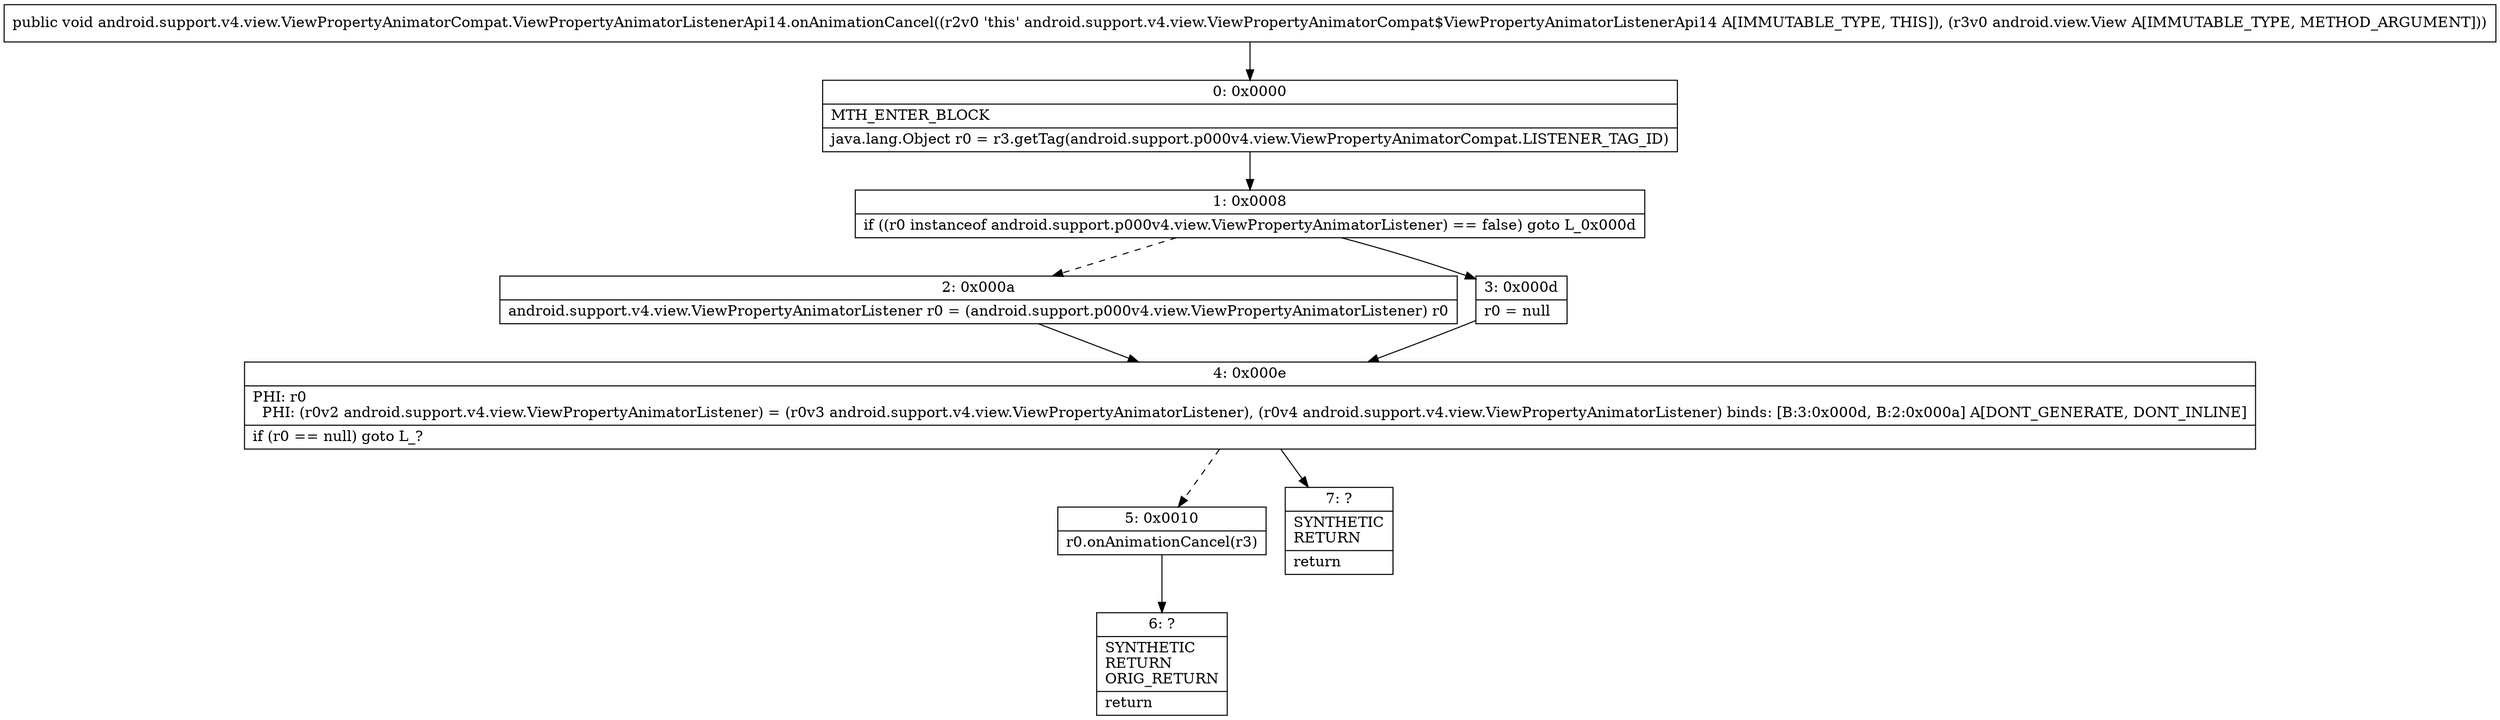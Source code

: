 digraph "CFG forandroid.support.v4.view.ViewPropertyAnimatorCompat.ViewPropertyAnimatorListenerApi14.onAnimationCancel(Landroid\/view\/View;)V" {
Node_0 [shape=record,label="{0\:\ 0x0000|MTH_ENTER_BLOCK\l|java.lang.Object r0 = r3.getTag(android.support.p000v4.view.ViewPropertyAnimatorCompat.LISTENER_TAG_ID)\l}"];
Node_1 [shape=record,label="{1\:\ 0x0008|if ((r0 instanceof android.support.p000v4.view.ViewPropertyAnimatorListener) == false) goto L_0x000d\l}"];
Node_2 [shape=record,label="{2\:\ 0x000a|android.support.v4.view.ViewPropertyAnimatorListener r0 = (android.support.p000v4.view.ViewPropertyAnimatorListener) r0\l}"];
Node_3 [shape=record,label="{3\:\ 0x000d|r0 = null\l}"];
Node_4 [shape=record,label="{4\:\ 0x000e|PHI: r0 \l  PHI: (r0v2 android.support.v4.view.ViewPropertyAnimatorListener) = (r0v3 android.support.v4.view.ViewPropertyAnimatorListener), (r0v4 android.support.v4.view.ViewPropertyAnimatorListener) binds: [B:3:0x000d, B:2:0x000a] A[DONT_GENERATE, DONT_INLINE]\l|if (r0 == null) goto L_?\l}"];
Node_5 [shape=record,label="{5\:\ 0x0010|r0.onAnimationCancel(r3)\l}"];
Node_6 [shape=record,label="{6\:\ ?|SYNTHETIC\lRETURN\lORIG_RETURN\l|return\l}"];
Node_7 [shape=record,label="{7\:\ ?|SYNTHETIC\lRETURN\l|return\l}"];
MethodNode[shape=record,label="{public void android.support.v4.view.ViewPropertyAnimatorCompat.ViewPropertyAnimatorListenerApi14.onAnimationCancel((r2v0 'this' android.support.v4.view.ViewPropertyAnimatorCompat$ViewPropertyAnimatorListenerApi14 A[IMMUTABLE_TYPE, THIS]), (r3v0 android.view.View A[IMMUTABLE_TYPE, METHOD_ARGUMENT])) }"];
MethodNode -> Node_0;
Node_0 -> Node_1;
Node_1 -> Node_2[style=dashed];
Node_1 -> Node_3;
Node_2 -> Node_4;
Node_3 -> Node_4;
Node_4 -> Node_5[style=dashed];
Node_4 -> Node_7;
Node_5 -> Node_6;
}

